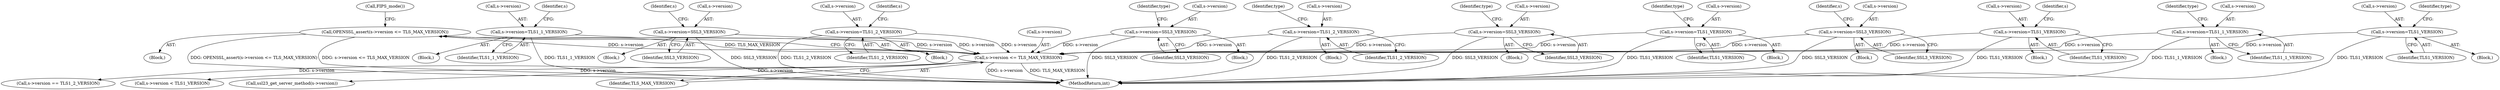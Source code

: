 digraph "0_openssl_26a59d9b46574e457870197dffa802871b4c8fc7_0@API" {
"1000686" [label="(Call,OPENSSL_assert(s->version <= TLS_MAX_VERSION))"];
"1000687" [label="(Call,s->version <= TLS_MAX_VERSION)"];
"1000335" [label="(Call,s->version=TLS1_1_VERSION)"];
"1000404" [label="(Call,s->version=SSL3_VERSION)"];
"1000310" [label="(Call,s->version=TLS1_2_VERSION)"];
"1000586" [label="(Call,s->version=SSL3_VERSION)"];
"1000529" [label="(Call,s->version=TLS1_2_VERSION)"];
"1000604" [label="(Call,s->version=SSL3_VERSION)"];
"1000569" [label="(Call,s->version=TLS1_VERSION)"];
"1000373" [label="(Call,s->version=SSL3_VERSION)"];
"1000354" [label="(Call,s->version=TLS1_VERSION)"];
"1000552" [label="(Call,s->version=TLS1_1_VERSION)"];
"1000621" [label="(Call,s->version=TLS1_VERSION)"];
"1000311" [label="(Call,s->version)"];
"1001078" [label="(Call,ssl23_get_server_method(s->version))"];
"1000377" [label="(Identifier,SSL3_VERSION)"];
"1000558" [label="(Identifier,type)"];
"1000380" [label="(Identifier,s)"];
"1000686" [label="(Call,OPENSSL_assert(s->version <= TLS_MAX_VERSION))"];
"1000373" [label="(Call,s->version=SSL3_VERSION)"];
"1000592" [label="(Identifier,type)"];
"1000688" [label="(Call,s->version)"];
"1000310" [label="(Call,s->version=TLS1_2_VERSION)"];
"1000586" [label="(Call,s->version=SSL3_VERSION)"];
"1000403" [label="(Block,)"];
"1000585" [label="(Block,)"];
"1000603" [label="(Block,)"];
"1000568" [label="(Block,)"];
"1000575" [label="(Identifier,type)"];
"1000355" [label="(Call,s->version)"];
"1000587" [label="(Call,s->version)"];
"1000687" [label="(Call,s->version <= TLS_MAX_VERSION)"];
"1000314" [label="(Identifier,TLS1_2_VERSION)"];
"1000529" [label="(Call,s->version=TLS1_2_VERSION)"];
"1000570" [label="(Call,s->version)"];
"1000553" [label="(Call,s->version)"];
"1000147" [label="(Block,)"];
"1000336" [label="(Call,s->version)"];
"1001252" [label="(MethodReturn,int)"];
"1000573" [label="(Identifier,TLS1_VERSION)"];
"1000569" [label="(Call,s->version=TLS1_VERSION)"];
"1000361" [label="(Identifier,s)"];
"1000408" [label="(Identifier,SSL3_VERSION)"];
"1000622" [label="(Call,s->version)"];
"1000354" [label="(Call,s->version=TLS1_VERSION)"];
"1000404" [label="(Call,s->version=SSL3_VERSION)"];
"1000342" [label="(Identifier,s)"];
"1000335" [label="(Call,s->version=TLS1_1_VERSION)"];
"1000610" [label="(Identifier,type)"];
"1000551" [label="(Block,)"];
"1000372" [label="(Block,)"];
"1000411" [label="(Identifier,s)"];
"1000374" [label="(Call,s->version)"];
"1000334" [label="(Block,)"];
"1000691" [label="(Identifier,TLS_MAX_VERSION)"];
"1000621" [label="(Call,s->version=TLS1_VERSION)"];
"1000339" [label="(Identifier,TLS1_1_VERSION)"];
"1000605" [label="(Call,s->version)"];
"1000358" [label="(Identifier,TLS1_VERSION)"];
"1000533" [label="(Identifier,TLS1_2_VERSION)"];
"1001183" [label="(Call,s->version == TLS1_2_VERSION)"];
"1000556" [label="(Identifier,TLS1_1_VERSION)"];
"1000552" [label="(Call,s->version=TLS1_1_VERSION)"];
"1000694" [label="(Call,FIPS_mode())"];
"1000695" [label="(Call,s->version < TLS1_VERSION)"];
"1000625" [label="(Identifier,TLS1_VERSION)"];
"1000590" [label="(Identifier,SSL3_VERSION)"];
"1000353" [label="(Block,)"];
"1000309" [label="(Block,)"];
"1000627" [label="(Identifier,type)"];
"1000528" [label="(Block,)"];
"1000405" [label="(Call,s->version)"];
"1000317" [label="(Identifier,s)"];
"1000604" [label="(Call,s->version=SSL3_VERSION)"];
"1000535" [label="(Identifier,type)"];
"1000608" [label="(Identifier,SSL3_VERSION)"];
"1000620" [label="(Block,)"];
"1000530" [label="(Call,s->version)"];
"1000686" -> "1000147"  [label="AST: "];
"1000686" -> "1000687"  [label="CFG: "];
"1000687" -> "1000686"  [label="AST: "];
"1000694" -> "1000686"  [label="CFG: "];
"1000686" -> "1001252"  [label="DDG: s->version <= TLS_MAX_VERSION"];
"1000686" -> "1001252"  [label="DDG: OPENSSL_assert(s->version <= TLS_MAX_VERSION)"];
"1000687" -> "1000686"  [label="DDG: s->version"];
"1000687" -> "1000686"  [label="DDG: TLS_MAX_VERSION"];
"1000687" -> "1000691"  [label="CFG: "];
"1000688" -> "1000687"  [label="AST: "];
"1000691" -> "1000687"  [label="AST: "];
"1000687" -> "1001252"  [label="DDG: s->version"];
"1000687" -> "1001252"  [label="DDG: TLS_MAX_VERSION"];
"1000335" -> "1000687"  [label="DDG: s->version"];
"1000404" -> "1000687"  [label="DDG: s->version"];
"1000310" -> "1000687"  [label="DDG: s->version"];
"1000586" -> "1000687"  [label="DDG: s->version"];
"1000529" -> "1000687"  [label="DDG: s->version"];
"1000604" -> "1000687"  [label="DDG: s->version"];
"1000569" -> "1000687"  [label="DDG: s->version"];
"1000373" -> "1000687"  [label="DDG: s->version"];
"1000354" -> "1000687"  [label="DDG: s->version"];
"1000552" -> "1000687"  [label="DDG: s->version"];
"1000621" -> "1000687"  [label="DDG: s->version"];
"1000687" -> "1000695"  [label="DDG: s->version"];
"1000687" -> "1001078"  [label="DDG: s->version"];
"1000687" -> "1001183"  [label="DDG: s->version"];
"1000335" -> "1000334"  [label="AST: "];
"1000335" -> "1000339"  [label="CFG: "];
"1000336" -> "1000335"  [label="AST: "];
"1000339" -> "1000335"  [label="AST: "];
"1000342" -> "1000335"  [label="CFG: "];
"1000335" -> "1001252"  [label="DDG: TLS1_1_VERSION"];
"1000404" -> "1000403"  [label="AST: "];
"1000404" -> "1000408"  [label="CFG: "];
"1000405" -> "1000404"  [label="AST: "];
"1000408" -> "1000404"  [label="AST: "];
"1000411" -> "1000404"  [label="CFG: "];
"1000404" -> "1001252"  [label="DDG: SSL3_VERSION"];
"1000310" -> "1000309"  [label="AST: "];
"1000310" -> "1000314"  [label="CFG: "];
"1000311" -> "1000310"  [label="AST: "];
"1000314" -> "1000310"  [label="AST: "];
"1000317" -> "1000310"  [label="CFG: "];
"1000310" -> "1001252"  [label="DDG: TLS1_2_VERSION"];
"1000586" -> "1000585"  [label="AST: "];
"1000586" -> "1000590"  [label="CFG: "];
"1000587" -> "1000586"  [label="AST: "];
"1000590" -> "1000586"  [label="AST: "];
"1000592" -> "1000586"  [label="CFG: "];
"1000586" -> "1001252"  [label="DDG: SSL3_VERSION"];
"1000529" -> "1000528"  [label="AST: "];
"1000529" -> "1000533"  [label="CFG: "];
"1000530" -> "1000529"  [label="AST: "];
"1000533" -> "1000529"  [label="AST: "];
"1000535" -> "1000529"  [label="CFG: "];
"1000529" -> "1001252"  [label="DDG: TLS1_2_VERSION"];
"1000604" -> "1000603"  [label="AST: "];
"1000604" -> "1000608"  [label="CFG: "];
"1000605" -> "1000604"  [label="AST: "];
"1000608" -> "1000604"  [label="AST: "];
"1000610" -> "1000604"  [label="CFG: "];
"1000604" -> "1001252"  [label="DDG: SSL3_VERSION"];
"1000569" -> "1000568"  [label="AST: "];
"1000569" -> "1000573"  [label="CFG: "];
"1000570" -> "1000569"  [label="AST: "];
"1000573" -> "1000569"  [label="AST: "];
"1000575" -> "1000569"  [label="CFG: "];
"1000569" -> "1001252"  [label="DDG: TLS1_VERSION"];
"1000373" -> "1000372"  [label="AST: "];
"1000373" -> "1000377"  [label="CFG: "];
"1000374" -> "1000373"  [label="AST: "];
"1000377" -> "1000373"  [label="AST: "];
"1000380" -> "1000373"  [label="CFG: "];
"1000373" -> "1001252"  [label="DDG: SSL3_VERSION"];
"1000354" -> "1000353"  [label="AST: "];
"1000354" -> "1000358"  [label="CFG: "];
"1000355" -> "1000354"  [label="AST: "];
"1000358" -> "1000354"  [label="AST: "];
"1000361" -> "1000354"  [label="CFG: "];
"1000354" -> "1001252"  [label="DDG: TLS1_VERSION"];
"1000552" -> "1000551"  [label="AST: "];
"1000552" -> "1000556"  [label="CFG: "];
"1000553" -> "1000552"  [label="AST: "];
"1000556" -> "1000552"  [label="AST: "];
"1000558" -> "1000552"  [label="CFG: "];
"1000552" -> "1001252"  [label="DDG: TLS1_1_VERSION"];
"1000621" -> "1000620"  [label="AST: "];
"1000621" -> "1000625"  [label="CFG: "];
"1000622" -> "1000621"  [label="AST: "];
"1000625" -> "1000621"  [label="AST: "];
"1000627" -> "1000621"  [label="CFG: "];
"1000621" -> "1001252"  [label="DDG: TLS1_VERSION"];
}
